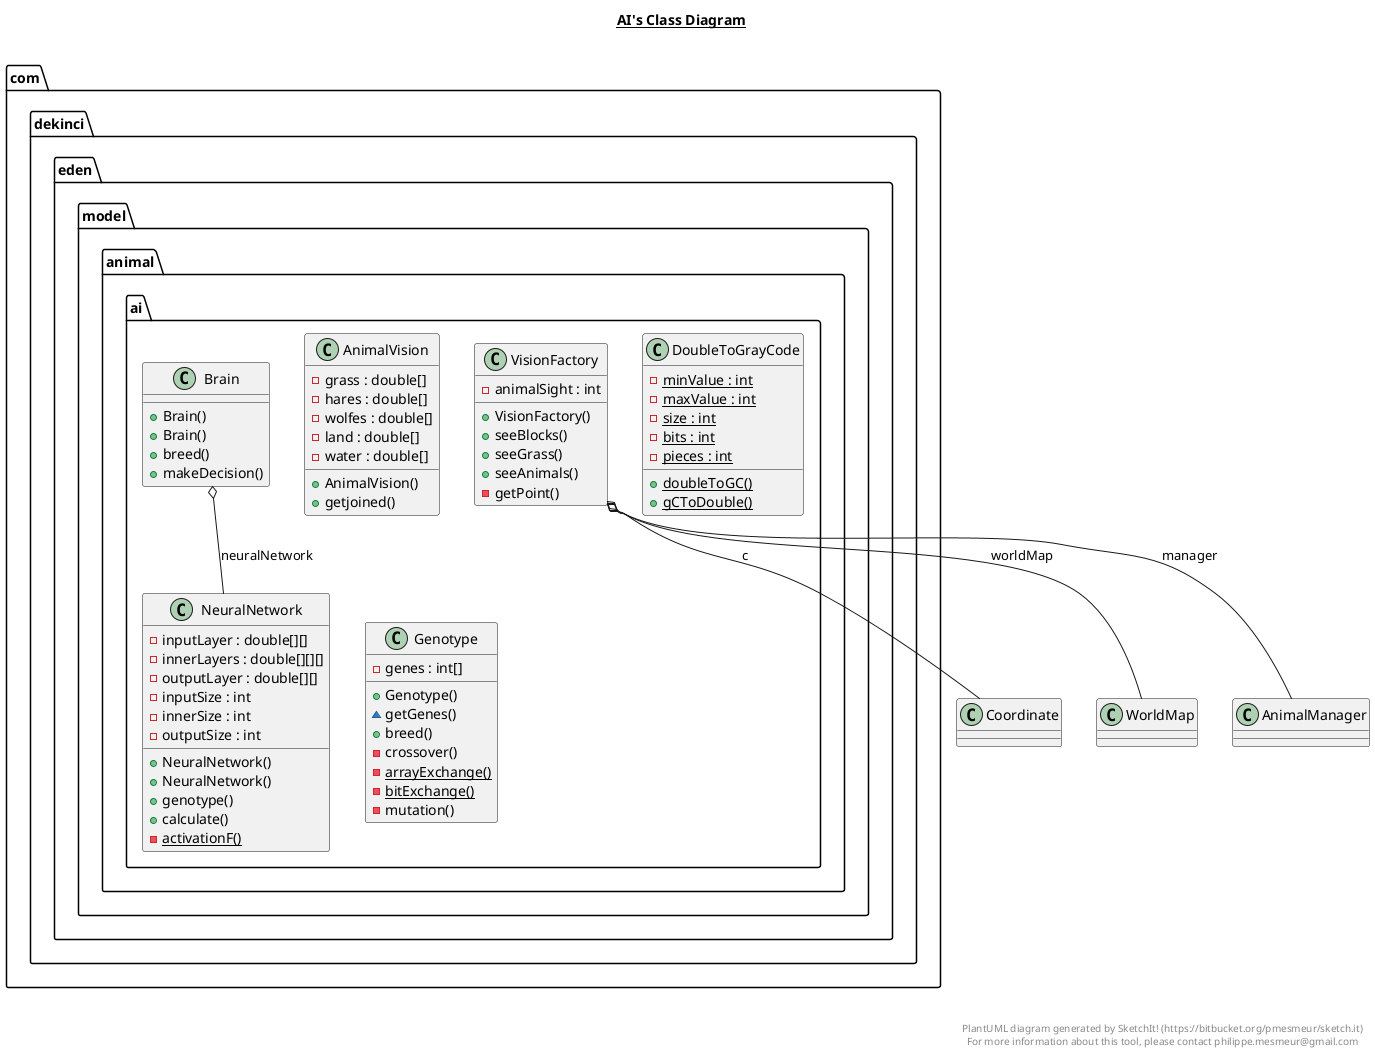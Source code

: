 @startuml

title __AI's Class Diagram__\n

  package com.dekinci.eden {
    package com.dekinci.eden.model {
      package com.dekinci.eden.model.animal {
        package com.dekinci.eden.model.animal.ai {
          class AnimalVision {
              - grass : double[]
              - hares : double[]
              - wolfes : double[]
              - land : double[]
              - water : double[]
              + AnimalVision()
              + getjoined()
          }
        }
      }
    }
  }
  

  package com.dekinci.eden {
    package com.dekinci.eden.model {
      package com.dekinci.eden.model.animal {
        package com.dekinci.eden.model.animal.ai {
          class Brain {
              + Brain()
              + Brain()
              + breed()
              + makeDecision()
          }
        }
      }
    }
  }
  

  package com.dekinci.eden {
    package com.dekinci.eden.model {
      package com.dekinci.eden.model.animal {
        package com.dekinci.eden.model.animal.ai {
          class DoubleToGrayCode {
              {static} - minValue : int
              {static} - maxValue : int
              {static} - size : int
              {static} - bits : int
              {static} - pieces : int
              {static} + doubleToGC()
              {static} + gCToDouble()
          }
        }
      }
    }
  }
  

  package com.dekinci.eden {
    package com.dekinci.eden.model {
      package com.dekinci.eden.model.animal {
        package com.dekinci.eden.model.animal.ai {
          class Genotype {
              - genes : int[]
              + Genotype()
              ~ getGenes()
              + breed()
              - crossover()
              {static} - arrayExchange()
              {static} - bitExchange()
              - mutation()
          }
        }
      }
    }
  }
  

  package com.dekinci.eden {
    package com.dekinci.eden.model {
      package com.dekinci.eden.model.animal {
        package com.dekinci.eden.model.animal.ai {
          class NeuralNetwork {
              - inputLayer : double[][]
              - innerLayers : double[][][]
              - outputLayer : double[][]
              - inputSize : int
              - innerSize : int
              - outputSize : int
              + NeuralNetwork()
              + NeuralNetwork()
              + genotype()
              + calculate()
              {static} - activationF()
          }
        }
      }
    }
  }
  

  package com.dekinci.eden {
    package com.dekinci.eden.model {
      package com.dekinci.eden.model.animal {
        package com.dekinci.eden.model.animal.ai {
          class VisionFactory {
              - animalSight : int
              + VisionFactory()
              + seeBlocks()
              + seeGrass()
              + seeAnimals()
              - getPoint()
          }
        }
      }
    }
  }
  

  Brain o-- NeuralNetwork : neuralNetwork
  VisionFactory o-- Coordinate : c
  VisionFactory o-- WorldMap : worldMap
  VisionFactory o-- AnimalManager : manager


right footer


PlantUML diagram generated by SketchIt! (https://bitbucket.org/pmesmeur/sketch.it)
For more information about this tool, please contact philippe.mesmeur@gmail.com
endfooter

@enduml
